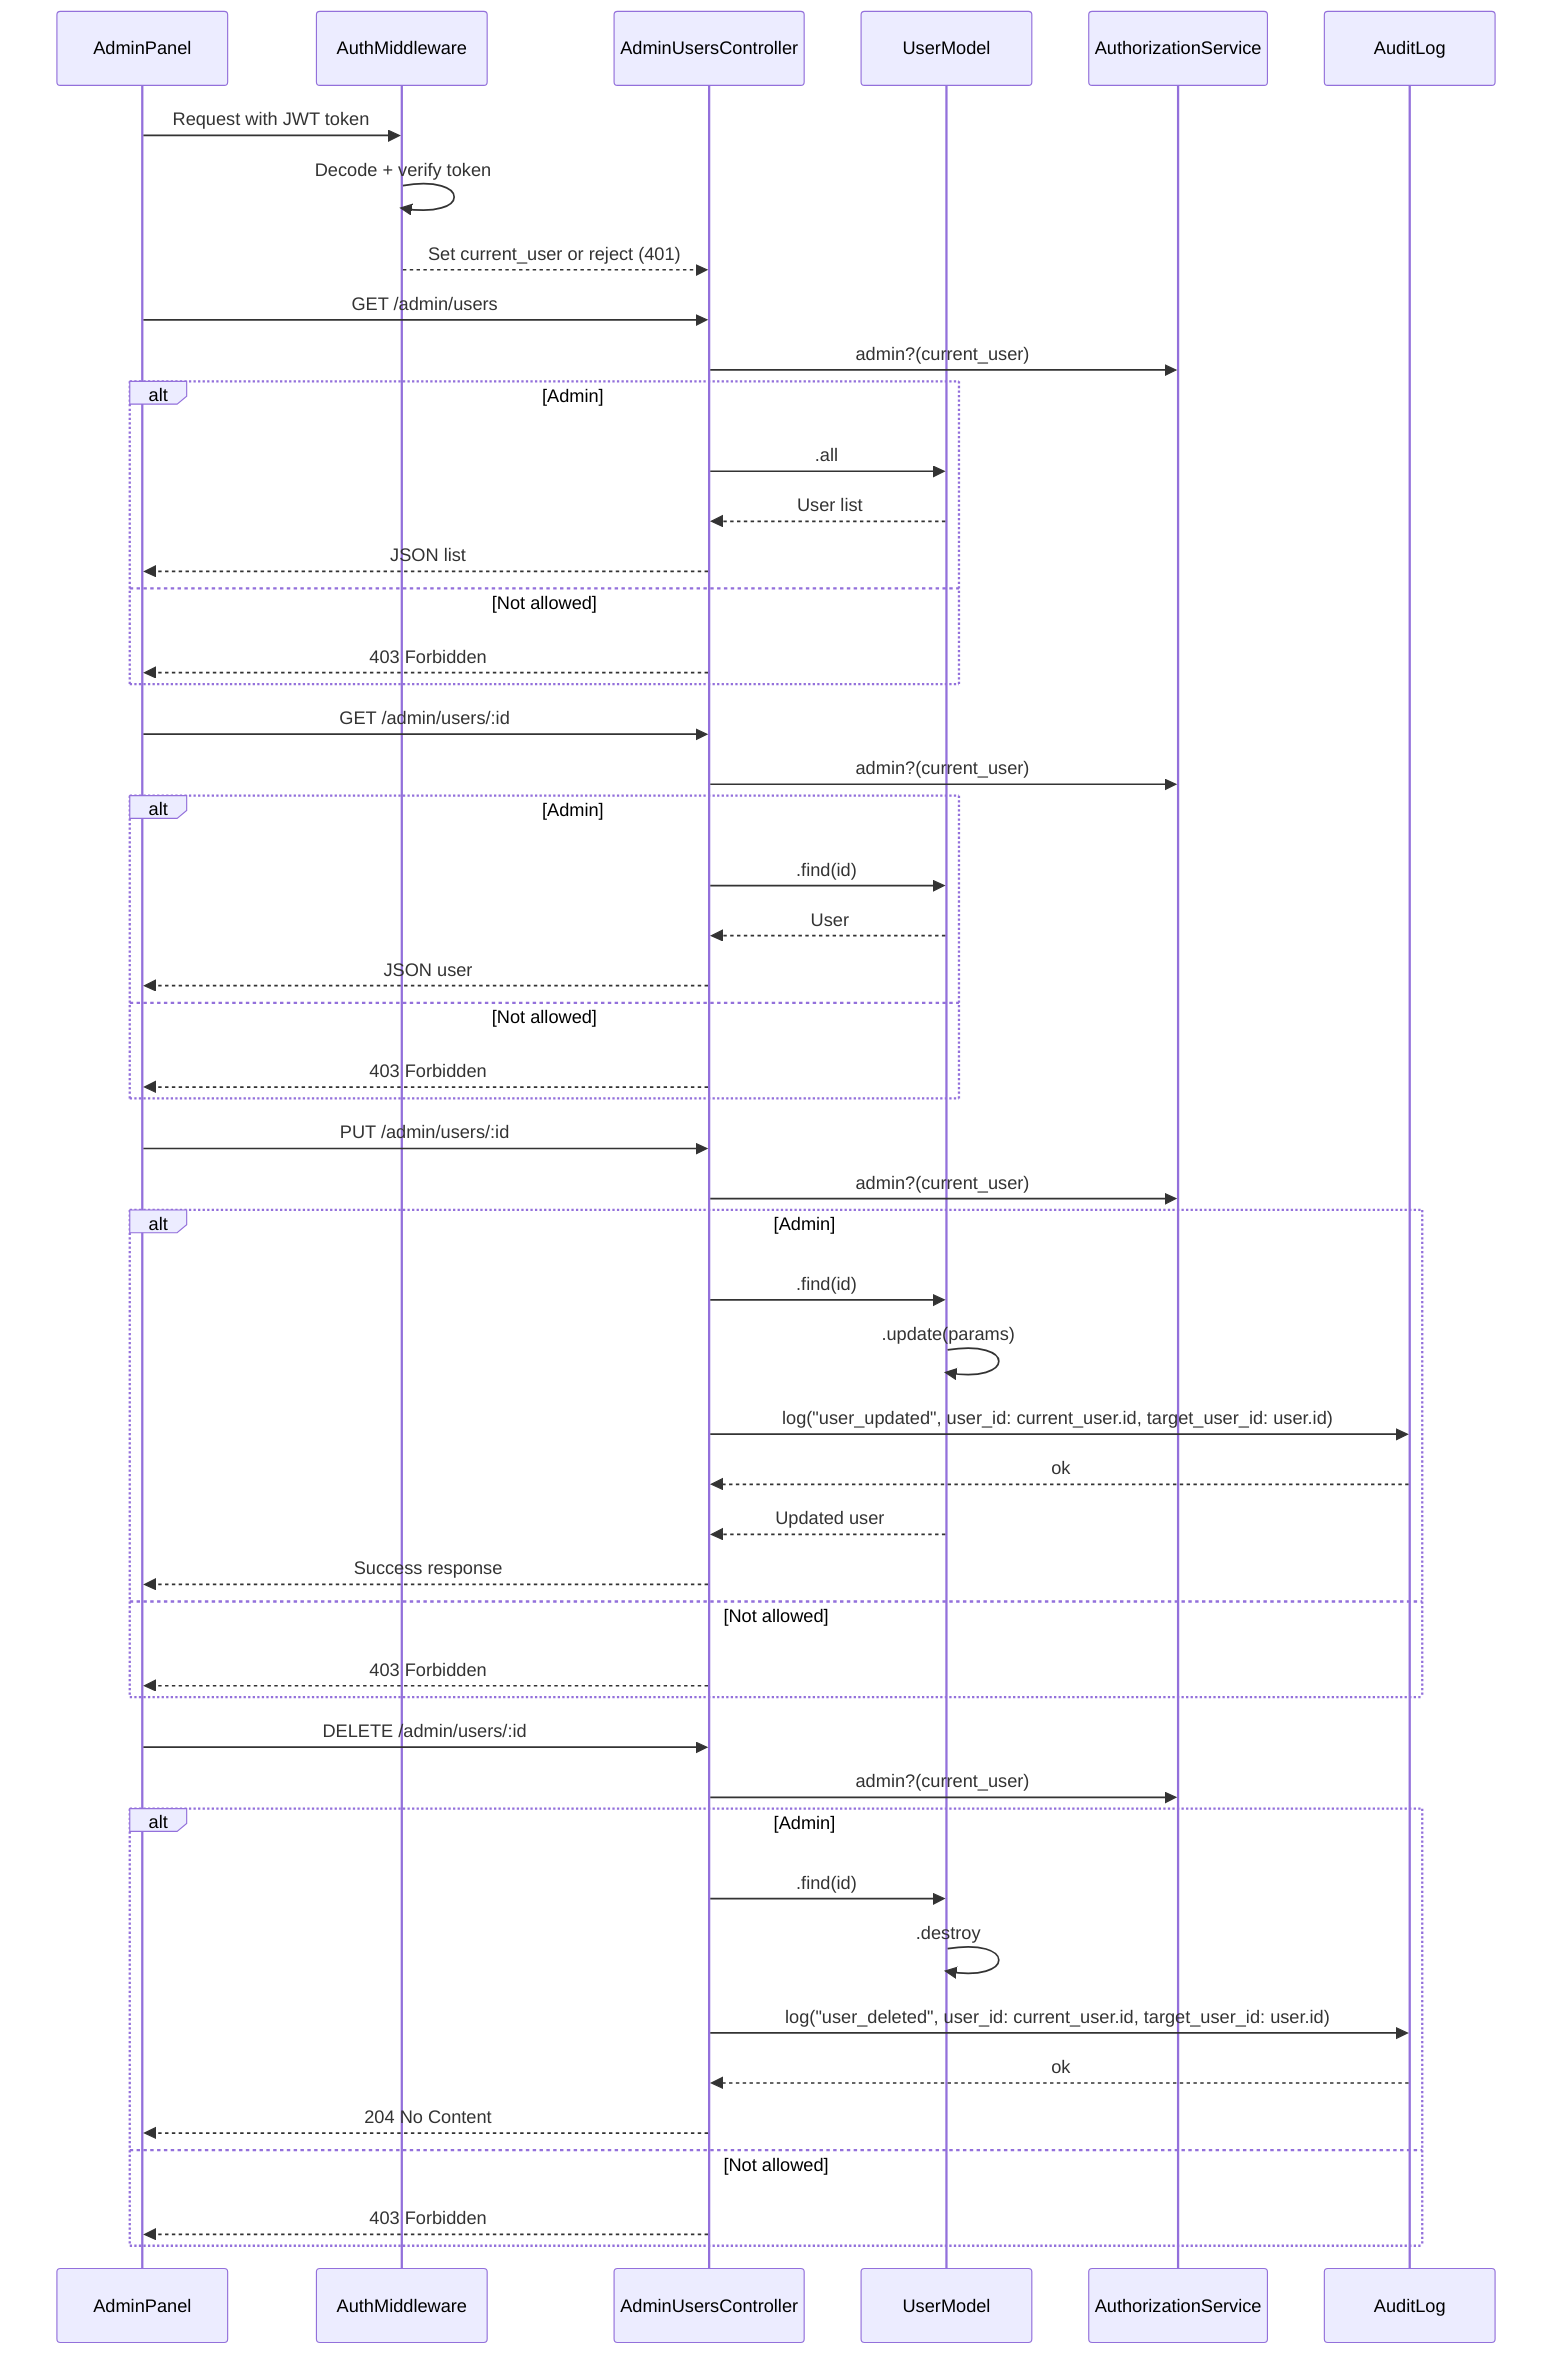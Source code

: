 sequenceDiagram
    participant AdminPanel
    participant AuthMiddleware
    participant AdminUsersController
    participant UserModel
    participant AuthorizationService
    participant AuditLog

    %% All requests go through auth
    AdminPanel->>AuthMiddleware: Request with JWT token
    AuthMiddleware->>AuthMiddleware: Decode + verify token
    AuthMiddleware-->>AdminUsersController: Set current_user or reject (401)

    %% List all users
    AdminPanel->>AdminUsersController: GET /admin/users
    AdminUsersController->>AuthorizationService: admin?(current_user)
    alt Admin
        AdminUsersController->>UserModel: .all
        UserModel-->>AdminUsersController: User list
        AdminUsersController-->>AdminPanel: JSON list
    else Not allowed
        AdminUsersController-->>AdminPanel: 403 Forbidden
    end

    %% Get user details
    AdminPanel->>AdminUsersController: GET /admin/users/:id
    AdminUsersController->>AuthorizationService: admin?(current_user)
    alt Admin
        AdminUsersController->>UserModel: .find(id)
        UserModel-->>AdminUsersController: User
        AdminUsersController-->>AdminPanel: JSON user
    else Not allowed
        AdminUsersController-->>AdminPanel: 403 Forbidden
    end

    %% Update user
    AdminPanel->>AdminUsersController: PUT /admin/users/:id
    AdminUsersController->>AuthorizationService: admin?(current_user)
    alt Admin
        AdminUsersController->>UserModel: .find(id)
        UserModel->>UserModel: .update(params)
        AdminUsersController->>AuditLog: log("user_updated", user_id: current_user.id, target_user_id: user.id)
        AuditLog-->>AdminUsersController: ok
        UserModel-->>AdminUsersController: Updated user
        AdminUsersController-->>AdminPanel: Success response
    else Not allowed
        AdminUsersController-->>AdminPanel: 403 Forbidden
    end

    %% Delete user
    AdminPanel->>AdminUsersController: DELETE /admin/users/:id
    AdminUsersController->>AuthorizationService: admin?(current_user)
    alt Admin
        AdminUsersController->>UserModel: .find(id)
        UserModel->>UserModel: .destroy
        AdminUsersController->>AuditLog: log("user_deleted", user_id: current_user.id, target_user_id: user.id)
        AuditLog-->>AdminUsersController: ok
        AdminUsersController-->>AdminPanel: 204 No Content
    else Not allowed
        AdminUsersController-->>AdminPanel: 403 Forbidden
    end